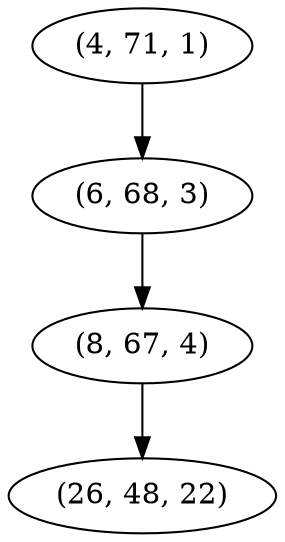digraph tree {
    "(4, 71, 1)";
    "(6, 68, 3)";
    "(8, 67, 4)";
    "(26, 48, 22)";
    "(4, 71, 1)" -> "(6, 68, 3)";
    "(6, 68, 3)" -> "(8, 67, 4)";
    "(8, 67, 4)" -> "(26, 48, 22)";
}
